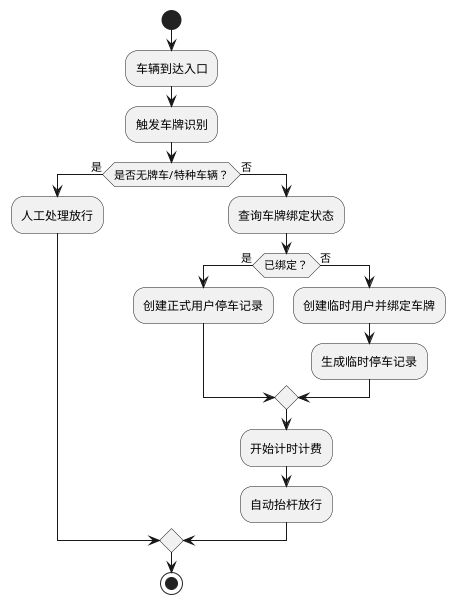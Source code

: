 @startuml
start
:车辆到达入口;
:触发车牌识别;
if (是否无牌车/特种车辆？) then (是)
  :人工处理放行;
else (否)
  :查询车牌绑定状态;
  if (已绑定？) then (是)
    :创建正式用户停车记录;
  else (否)
    :创建临时用户并绑定车牌;
    :生成临时停车记录;
  endif
  :开始计时计费;
  :自动抬杆放行;
endif
stop
@enduml